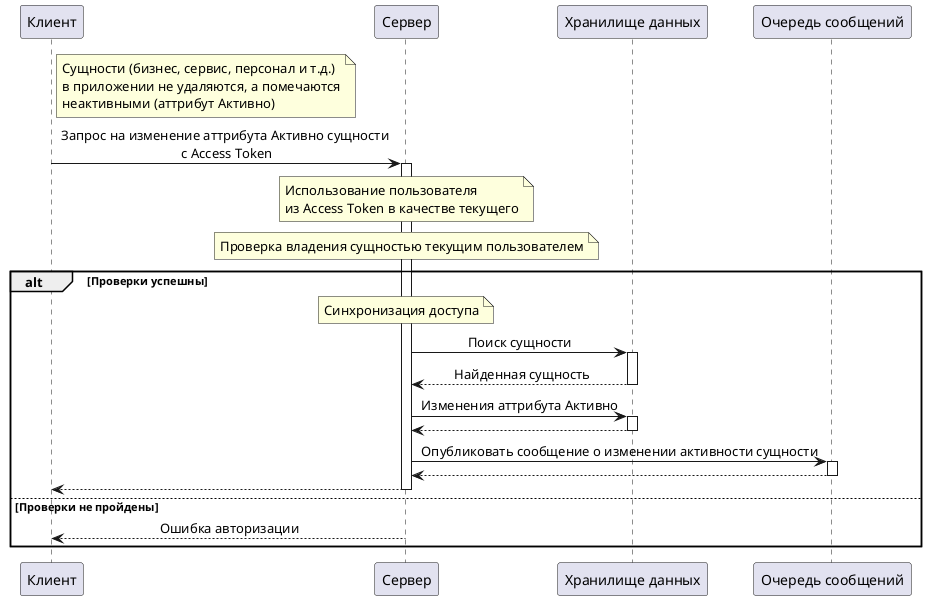 @startuml
skinparam sequenceMessageAlign center
autoactivate on

participant Клиент
participant Сервер
participant "Хранилище данных" as Хранилище
participant "Очередь сообщений" as Сообщения

note right Клиент
Сущности (бизнес, сервис, персонал и т.д.)
в приложении не удаляются, а помечаются
неактивными (аттрибут Активно)
end note
Клиент -> Сервер: Запрос на изменение аттрибута Активно сущности \nс Access Token
note over Сервер
Использование пользователя
из Access Token в качестве текущего
end note
note over Сервер: Проверка владения сущностью текущим пользователем
alt Проверки успешны
    note over Сервер: Синхронизация доступа
    Сервер -> Хранилище: Поиск сущности
    return Найденная сущность
    Сервер -> Хранилище: Изменения аттрибута Активно
    return
    Сервер -> Сообщения: Опубликовать сообщение о изменении активности сущности
    return
    return
else Проверки не пройдены
    Сервер --> Клиент: Ошибка авторизации
end
@enduml